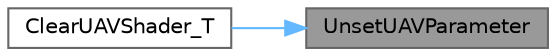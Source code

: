 digraph "UnsetUAVParameter"
{
 // INTERACTIVE_SVG=YES
 // LATEX_PDF_SIZE
  bgcolor="transparent";
  edge [fontname=Helvetica,fontsize=10,labelfontname=Helvetica,labelfontsize=10];
  node [fontname=Helvetica,fontsize=10,shape=box,height=0.2,width=0.4];
  rankdir="RL";
  Node1 [id="Node000001",label="UnsetUAVParameter",height=0.2,width=0.4,color="gray40", fillcolor="grey60", style="filled", fontcolor="black",tooltip=" "];
  Node1 -> Node2 [id="edge1_Node000001_Node000002",dir="back",color="steelblue1",style="solid",tooltip=" "];
  Node2 [id="Node000002",label="ClearUAVShader_T",height=0.2,width=0.4,color="grey40", fillcolor="white", style="filled",URL="$d9/d4e/ClearReplacementShaders_8h.html#a969a31562163c0b485980cea5a0a1aff",tooltip=" "];
}
